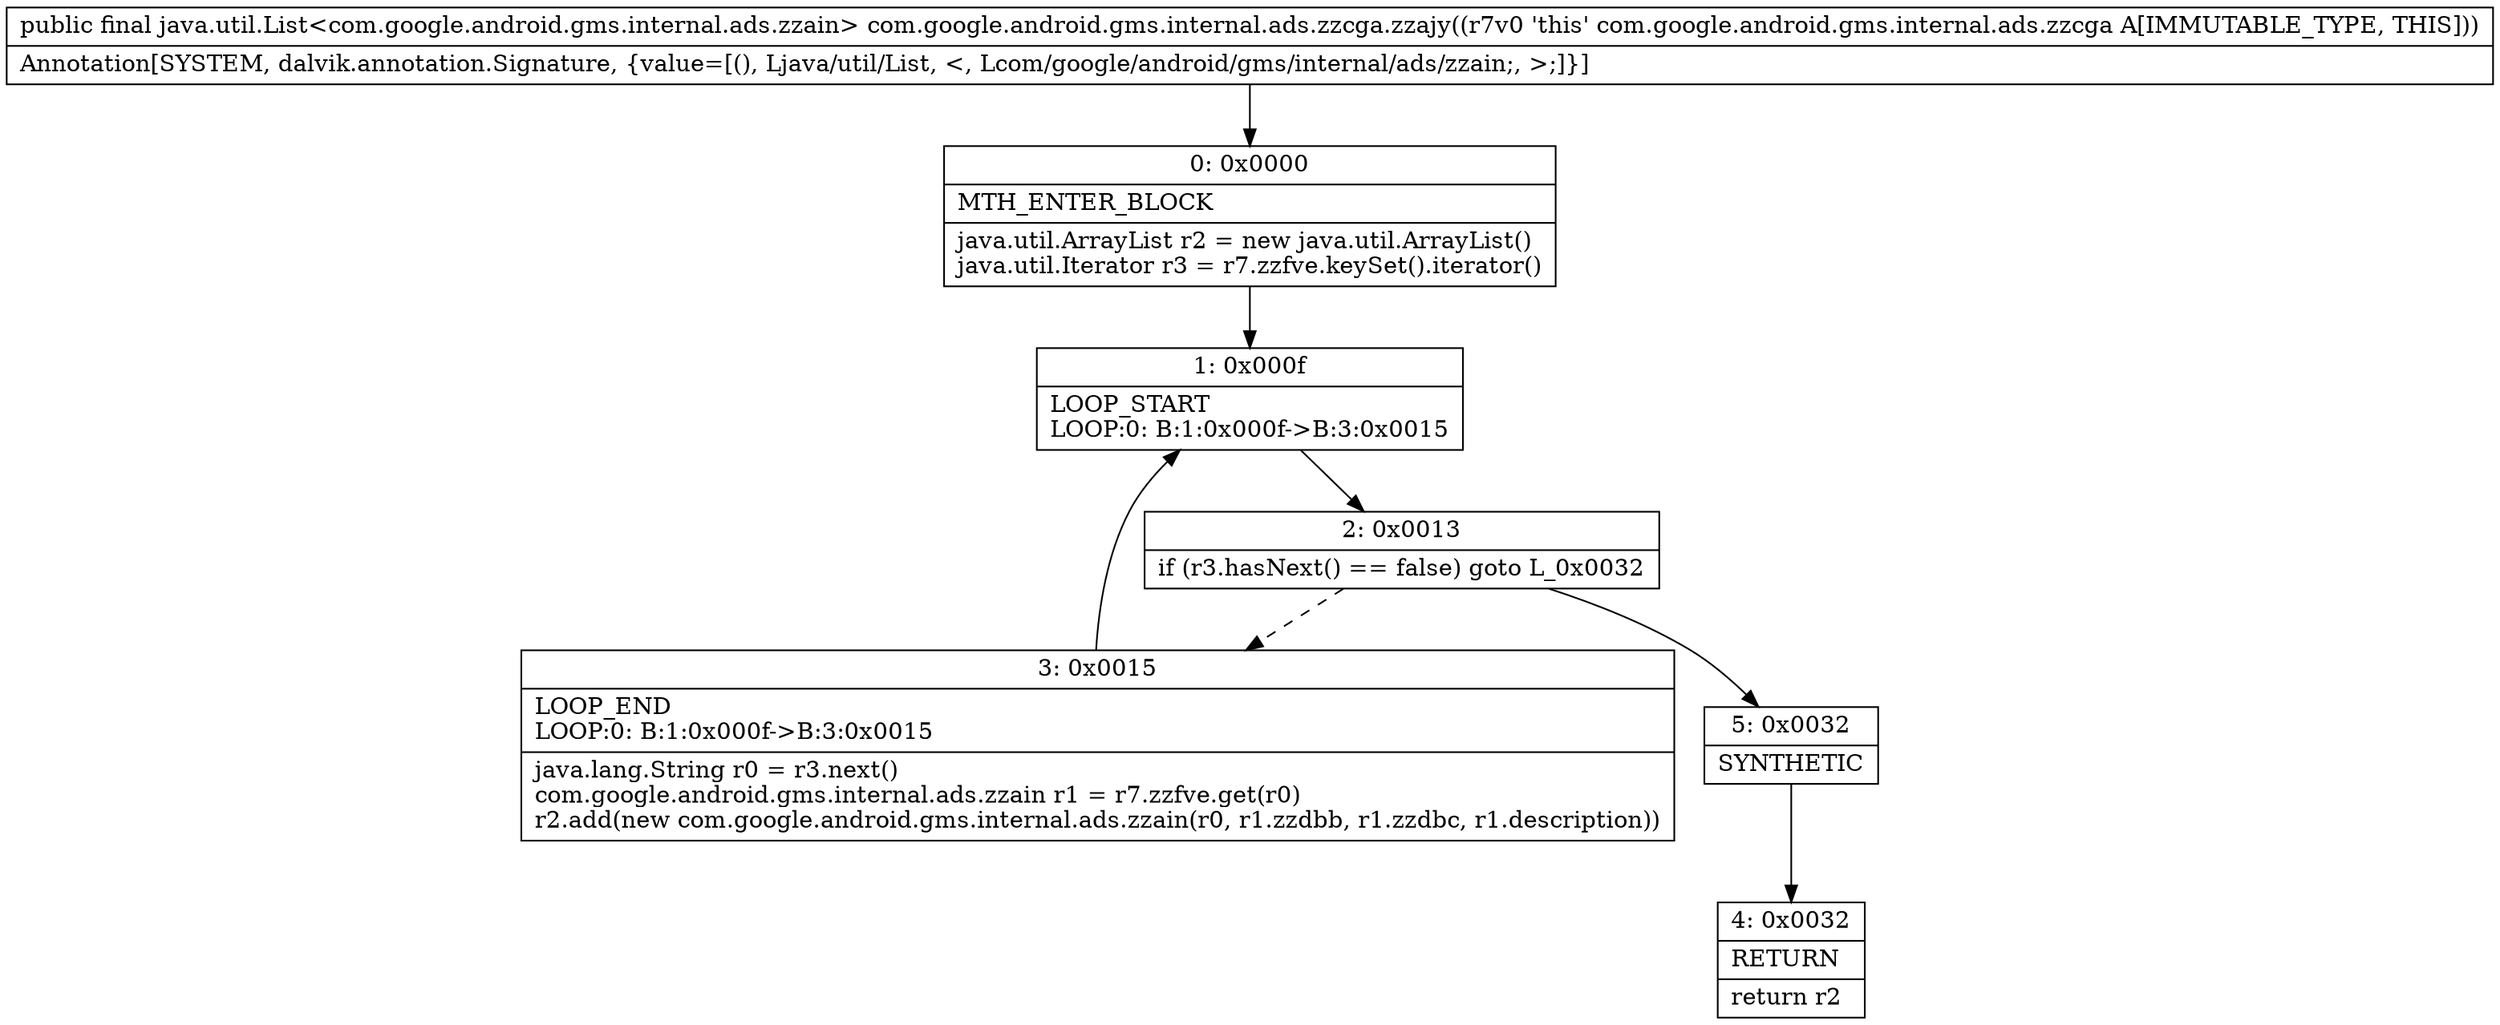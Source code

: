 digraph "CFG forcom.google.android.gms.internal.ads.zzcga.zzajy()Ljava\/util\/List;" {
Node_0 [shape=record,label="{0\:\ 0x0000|MTH_ENTER_BLOCK\l|java.util.ArrayList r2 = new java.util.ArrayList()\ljava.util.Iterator r3 = r7.zzfve.keySet().iterator()\l}"];
Node_1 [shape=record,label="{1\:\ 0x000f|LOOP_START\lLOOP:0: B:1:0x000f\-\>B:3:0x0015\l}"];
Node_2 [shape=record,label="{2\:\ 0x0013|if (r3.hasNext() == false) goto L_0x0032\l}"];
Node_3 [shape=record,label="{3\:\ 0x0015|LOOP_END\lLOOP:0: B:1:0x000f\-\>B:3:0x0015\l|java.lang.String r0 = r3.next()\lcom.google.android.gms.internal.ads.zzain r1 = r7.zzfve.get(r0)\lr2.add(new com.google.android.gms.internal.ads.zzain(r0, r1.zzdbb, r1.zzdbc, r1.description))\l}"];
Node_4 [shape=record,label="{4\:\ 0x0032|RETURN\l|return r2\l}"];
Node_5 [shape=record,label="{5\:\ 0x0032|SYNTHETIC\l}"];
MethodNode[shape=record,label="{public final java.util.List\<com.google.android.gms.internal.ads.zzain\> com.google.android.gms.internal.ads.zzcga.zzajy((r7v0 'this' com.google.android.gms.internal.ads.zzcga A[IMMUTABLE_TYPE, THIS]))  | Annotation[SYSTEM, dalvik.annotation.Signature, \{value=[(), Ljava\/util\/List, \<, Lcom\/google\/android\/gms\/internal\/ads\/zzain;, \>;]\}]\l}"];
MethodNode -> Node_0;
Node_0 -> Node_1;
Node_1 -> Node_2;
Node_2 -> Node_3[style=dashed];
Node_2 -> Node_5;
Node_3 -> Node_1;
Node_5 -> Node_4;
}

